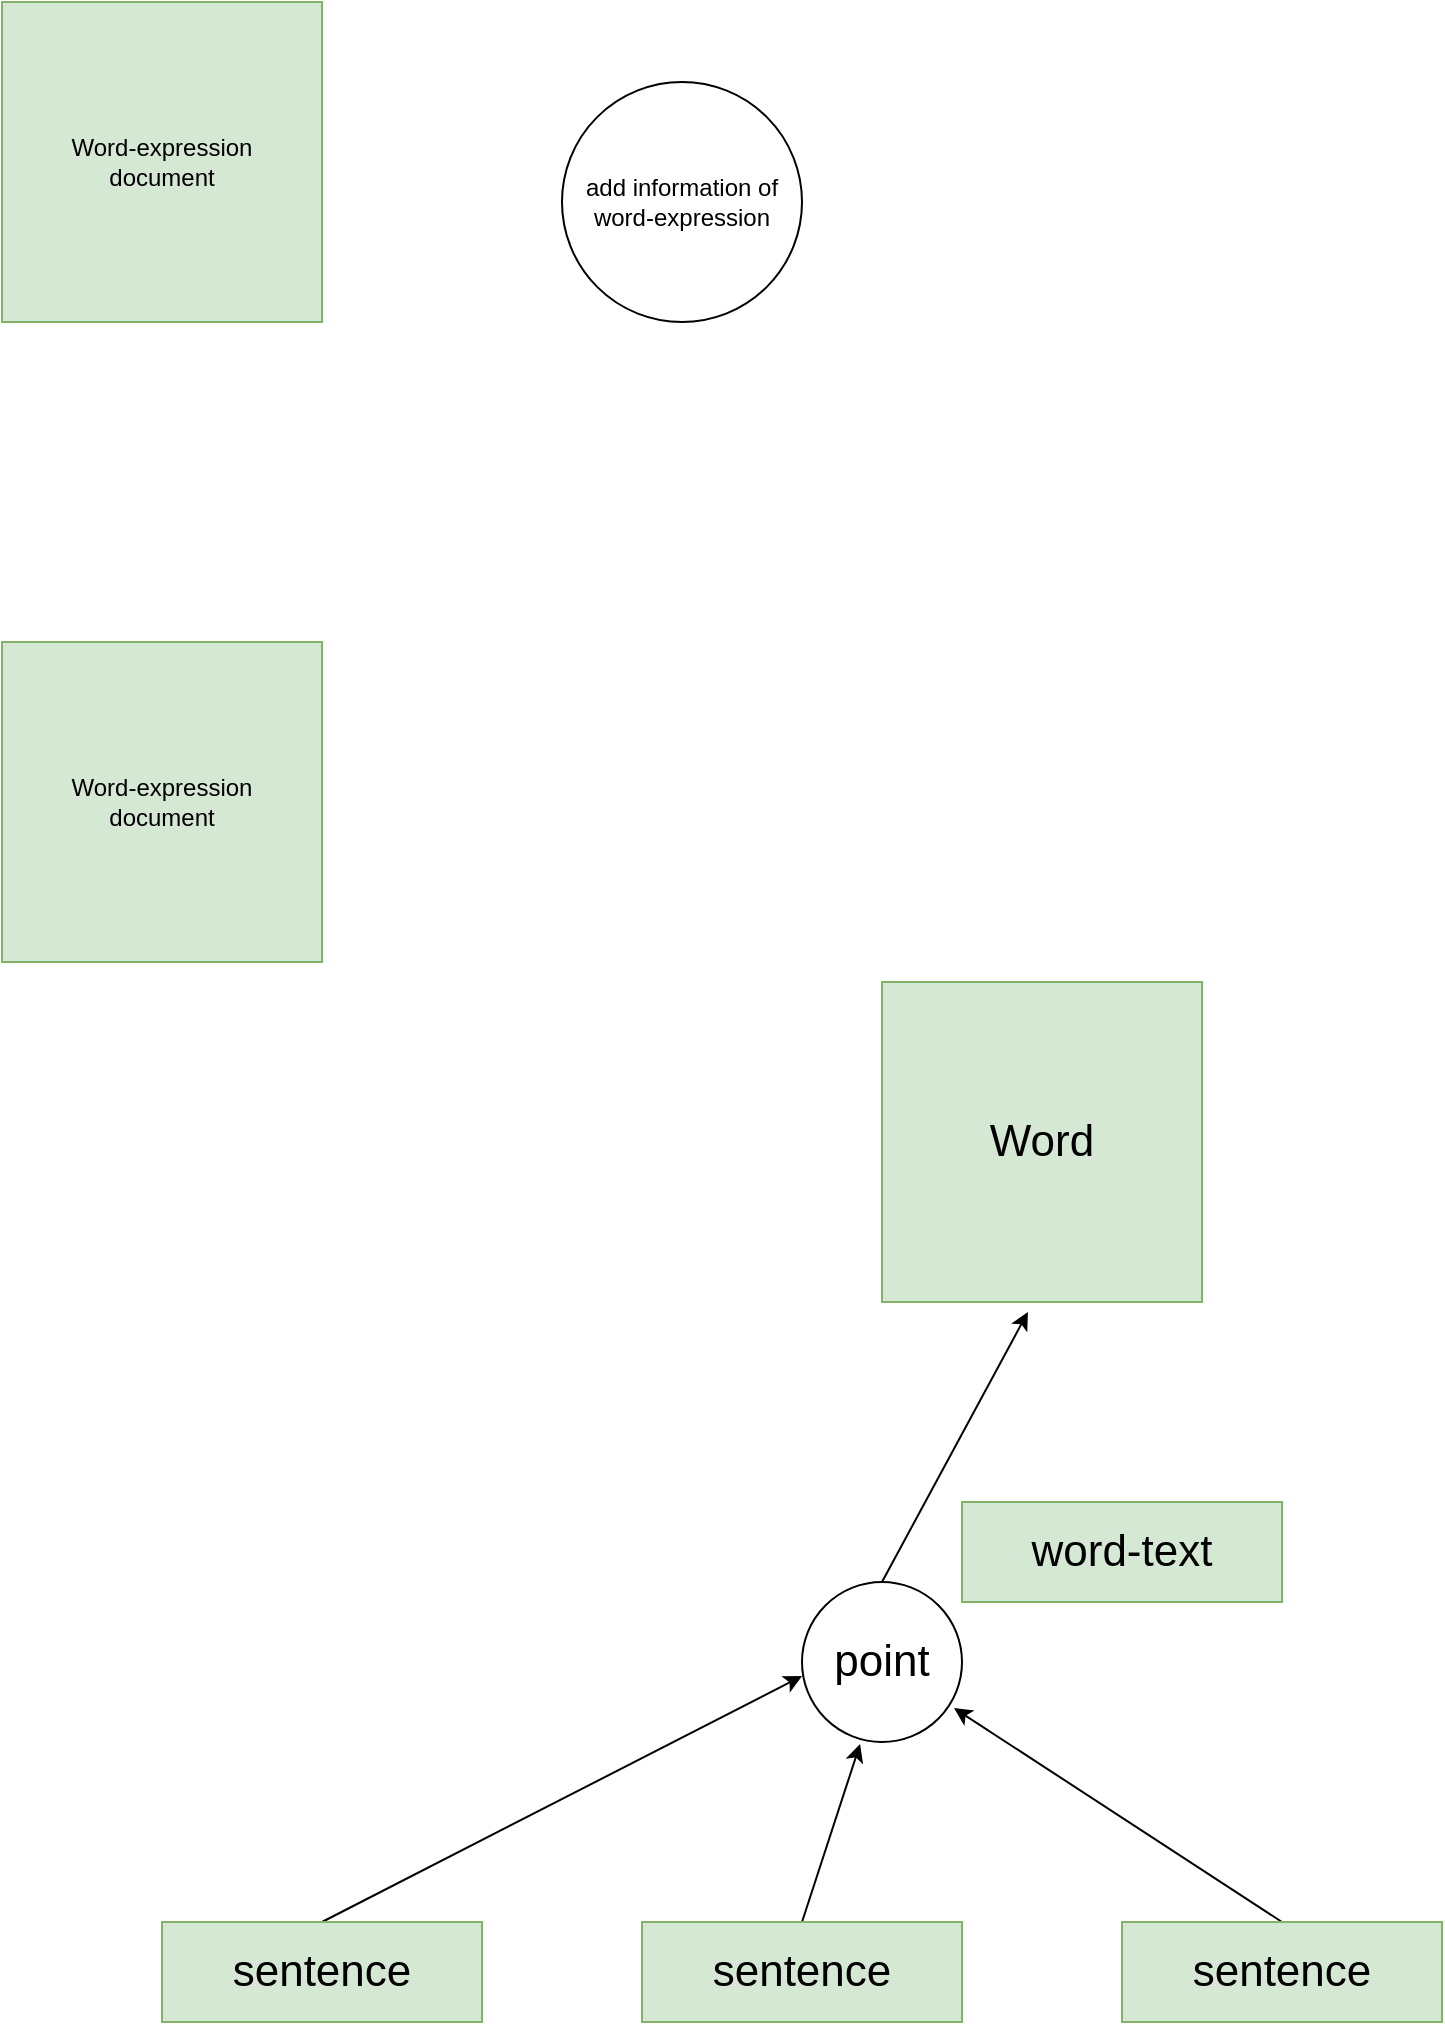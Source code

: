 <mxfile version="20.2.3" type="device"><diagram id="I18FRsGOTrsn2rVgeND3" name="Page-1"><mxGraphModel dx="816" dy="456" grid="1" gridSize="10" guides="1" tooltips="1" connect="1" arrows="1" fold="1" page="1" pageScale="1" pageWidth="850" pageHeight="1100" math="0" shadow="0"><root><mxCell id="0"/><mxCell id="1" parent="0"/><mxCell id="-wb4CdhBnP1GTK3uzdwD-1" value="Word-expression&lt;br&gt;document" style="rounded=0;whiteSpace=wrap;html=1;fillColor=#d5e8d4;strokeColor=#82b366;" parent="1" vertex="1"><mxGeometry x="40" y="40" width="160" height="160" as="geometry"/></mxCell><mxCell id="-wb4CdhBnP1GTK3uzdwD-2" value="add information of word-expression" style="ellipse;whiteSpace=wrap;html=1;aspect=fixed;" parent="1" vertex="1"><mxGeometry x="320" y="80" width="120" height="120" as="geometry"/></mxCell><mxCell id="OuBkMT4wbO0MT70YGqqS-1" value="Word-expression&lt;br&gt;document" style="rounded=0;whiteSpace=wrap;html=1;fillColor=#d5e8d4;strokeColor=#82b366;" vertex="1" parent="1"><mxGeometry x="40" y="360" width="160" height="160" as="geometry"/></mxCell><mxCell id="OuBkMT4wbO0MT70YGqqS-2" value="Word" style="rounded=0;whiteSpace=wrap;html=1;fillColor=#d5e8d4;strokeColor=#82b366;fontSize=22;" vertex="1" parent="1"><mxGeometry x="480" y="530" width="160" height="160" as="geometry"/></mxCell><mxCell id="OuBkMT4wbO0MT70YGqqS-4" style="rounded=0;orthogonalLoop=1;jettySize=auto;html=1;exitX=0.5;exitY=0;exitDx=0;exitDy=0;entryX=0.456;entryY=1.031;entryDx=0;entryDy=0;entryPerimeter=0;fontSize=22;" edge="1" parent="1" source="OuBkMT4wbO0MT70YGqqS-3" target="OuBkMT4wbO0MT70YGqqS-2"><mxGeometry relative="1" as="geometry"/></mxCell><mxCell id="OuBkMT4wbO0MT70YGqqS-3" value="point" style="ellipse;whiteSpace=wrap;html=1;aspect=fixed;fontSize=22;" vertex="1" parent="1"><mxGeometry x="440" y="830" width="80" height="80" as="geometry"/></mxCell><mxCell id="OuBkMT4wbO0MT70YGqqS-6" style="rounded=0;orthogonalLoop=1;jettySize=auto;html=1;exitX=0.5;exitY=0;exitDx=0;exitDy=0;entryX=0;entryY=0.588;entryDx=0;entryDy=0;entryPerimeter=0;fontSize=22;" edge="1" parent="1" source="OuBkMT4wbO0MT70YGqqS-5" target="OuBkMT4wbO0MT70YGqqS-3"><mxGeometry relative="1" as="geometry"/></mxCell><mxCell id="OuBkMT4wbO0MT70YGqqS-5" value="sentence" style="rounded=0;whiteSpace=wrap;html=1;fillColor=#d5e8d4;strokeColor=#82b366;fontSize=22;" vertex="1" parent="1"><mxGeometry x="120" y="1000" width="160" height="50" as="geometry"/></mxCell><mxCell id="OuBkMT4wbO0MT70YGqqS-8" style="edgeStyle=none;rounded=0;orthogonalLoop=1;jettySize=auto;html=1;exitX=0.5;exitY=0;exitDx=0;exitDy=0;entryX=0.363;entryY=1.013;entryDx=0;entryDy=0;entryPerimeter=0;fontSize=22;" edge="1" parent="1" source="OuBkMT4wbO0MT70YGqqS-7" target="OuBkMT4wbO0MT70YGqqS-3"><mxGeometry relative="1" as="geometry"/></mxCell><mxCell id="OuBkMT4wbO0MT70YGqqS-7" value="sentence" style="rounded=0;whiteSpace=wrap;html=1;fillColor=#d5e8d4;strokeColor=#82b366;fontSize=22;" vertex="1" parent="1"><mxGeometry x="360" y="1000" width="160" height="50" as="geometry"/></mxCell><mxCell id="OuBkMT4wbO0MT70YGqqS-10" style="edgeStyle=none;rounded=0;orthogonalLoop=1;jettySize=auto;html=1;exitX=0.5;exitY=0;exitDx=0;exitDy=0;entryX=0.95;entryY=0.788;entryDx=0;entryDy=0;entryPerimeter=0;fontSize=22;" edge="1" parent="1" source="OuBkMT4wbO0MT70YGqqS-9" target="OuBkMT4wbO0MT70YGqqS-3"><mxGeometry relative="1" as="geometry"/></mxCell><mxCell id="OuBkMT4wbO0MT70YGqqS-9" value="sentence" style="rounded=0;whiteSpace=wrap;html=1;fillColor=#d5e8d4;strokeColor=#82b366;fontSize=22;" vertex="1" parent="1"><mxGeometry x="600" y="1000" width="160" height="50" as="geometry"/></mxCell><mxCell id="OuBkMT4wbO0MT70YGqqS-11" value="word-text" style="rounded=0;whiteSpace=wrap;html=1;fillColor=#d5e8d4;strokeColor=#82b366;fontSize=22;" vertex="1" parent="1"><mxGeometry x="520" y="790" width="160" height="50" as="geometry"/></mxCell></root></mxGraphModel></diagram></mxfile>